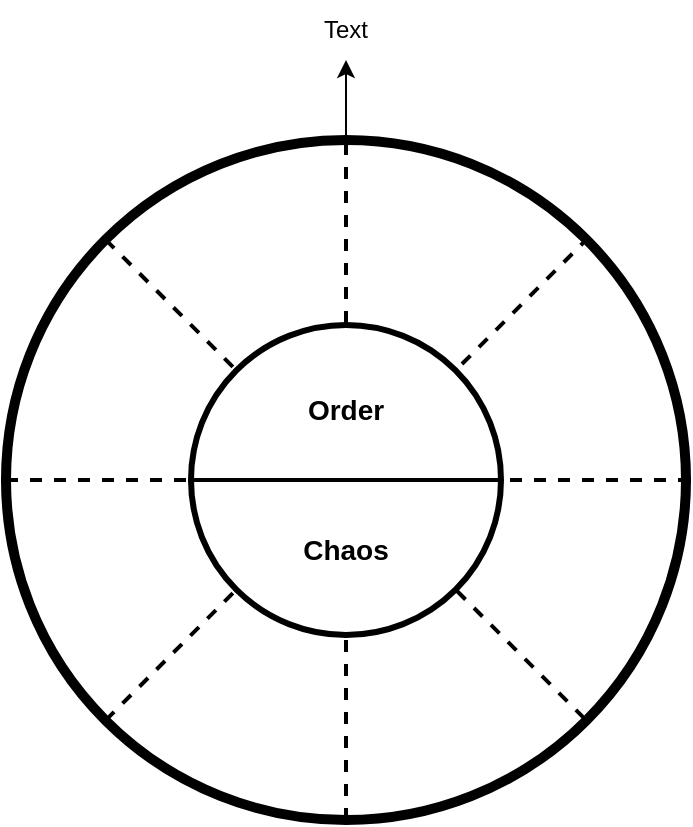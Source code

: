 <mxfile version="23.1.2" type="github">
  <diagram name="Page-1" id="F6FvMuk_GGfBqWFGp6J_">
    <mxGraphModel dx="409" dy="218" grid="1" gridSize="10" guides="1" tooltips="1" connect="1" arrows="1" fold="1" page="1" pageScale="1" pageWidth="850" pageHeight="1100" math="0" shadow="0">
      <root>
        <mxCell id="0" />
        <mxCell id="1" parent="0" />
        <mxCell id="w_lx0QqISuTyVwa-e9GD-1" value="" style="ellipse;whiteSpace=wrap;html=1;aspect=fixed;strokeWidth=5;" vertex="1" parent="1">
          <mxGeometry x="255" y="380" width="340" height="340" as="geometry" />
        </mxCell>
        <mxCell id="w_lx0QqISuTyVwa-e9GD-21" value="" style="endArrow=none;html=1;rounded=0;entryX=0.5;entryY=0;entryDx=0;entryDy=0;exitX=0.5;exitY=1;exitDx=0;exitDy=0;dashed=1;strokeWidth=2;" edge="1" parent="1" source="w_lx0QqISuTyVwa-e9GD-25" target="w_lx0QqISuTyVwa-e9GD-1">
          <mxGeometry width="50" height="50" relative="1" as="geometry">
            <mxPoint x="445" y="630" as="sourcePoint" />
            <mxPoint x="495" y="580" as="targetPoint" />
          </mxGeometry>
        </mxCell>
        <mxCell id="w_lx0QqISuTyVwa-e9GD-22" value="" style="endArrow=none;html=1;rounded=0;entryX=1;entryY=0.5;entryDx=0;entryDy=0;exitX=0;exitY=0.5;exitDx=0;exitDy=0;dashed=1;strokeWidth=2;" edge="1" parent="1" source="w_lx0QqISuTyVwa-e9GD-1" target="w_lx0QqISuTyVwa-e9GD-1">
          <mxGeometry width="50" height="50" relative="1" as="geometry">
            <mxPoint x="435" y="730" as="sourcePoint" />
            <mxPoint x="435" y="390" as="targetPoint" />
          </mxGeometry>
        </mxCell>
        <mxCell id="w_lx0QqISuTyVwa-e9GD-23" value="" style="endArrow=none;html=1;rounded=0;entryX=1;entryY=0;entryDx=0;entryDy=0;exitX=0;exitY=1;exitDx=0;exitDy=0;dashed=1;strokeWidth=2;" edge="1" parent="1" source="w_lx0QqISuTyVwa-e9GD-1" target="w_lx0QqISuTyVwa-e9GD-1">
          <mxGeometry width="50" height="50" relative="1" as="geometry">
            <mxPoint x="265" y="560" as="sourcePoint" />
            <mxPoint x="605" y="560" as="targetPoint" />
          </mxGeometry>
        </mxCell>
        <mxCell id="w_lx0QqISuTyVwa-e9GD-24" value="" style="endArrow=none;html=1;rounded=0;entryX=1;entryY=1;entryDx=0;entryDy=0;exitX=0;exitY=0;exitDx=0;exitDy=0;dashed=1;strokeWidth=2;" edge="1" parent="1" source="w_lx0QqISuTyVwa-e9GD-25" target="w_lx0QqISuTyVwa-e9GD-1">
          <mxGeometry width="50" height="50" relative="1" as="geometry">
            <mxPoint x="315" y="680" as="sourcePoint" />
            <mxPoint x="555" y="440" as="targetPoint" />
          </mxGeometry>
        </mxCell>
        <mxCell id="w_lx0QqISuTyVwa-e9GD-26" value="" style="endArrow=none;html=1;rounded=0;entryX=0.5;entryY=0;entryDx=0;entryDy=0;exitX=0.5;exitY=1;exitDx=0;exitDy=0;dashed=1;strokeWidth=2;" edge="1" parent="1" source="w_lx0QqISuTyVwa-e9GD-1" target="w_lx0QqISuTyVwa-e9GD-25">
          <mxGeometry width="50" height="50" relative="1" as="geometry">
            <mxPoint x="425" y="720" as="sourcePoint" />
            <mxPoint x="425" y="380" as="targetPoint" />
          </mxGeometry>
        </mxCell>
        <mxCell id="w_lx0QqISuTyVwa-e9GD-27" value="" style="endArrow=none;html=1;rounded=0;entryX=1;entryY=1;entryDx=0;entryDy=0;exitX=0;exitY=0;exitDx=0;exitDy=0;dashed=1;strokeWidth=2;" edge="1" parent="1" source="w_lx0QqISuTyVwa-e9GD-1" target="w_lx0QqISuTyVwa-e9GD-25">
          <mxGeometry width="50" height="50" relative="1" as="geometry">
            <mxPoint x="305" y="430" as="sourcePoint" />
            <mxPoint x="545" y="670" as="targetPoint" />
          </mxGeometry>
        </mxCell>
        <mxCell id="w_lx0QqISuTyVwa-e9GD-25" value="" style="ellipse;whiteSpace=wrap;html=1;aspect=fixed;strokeWidth=3;" vertex="1" parent="1">
          <mxGeometry x="347.5" y="472.5" width="155" height="155" as="geometry" />
        </mxCell>
        <mxCell id="w_lx0QqISuTyVwa-e9GD-28" value="" style="endArrow=none;html=1;rounded=0;exitX=0;exitY=0.5;exitDx=0;exitDy=0;entryX=1;entryY=0.5;entryDx=0;entryDy=0;strokeWidth=2;" edge="1" parent="1" source="w_lx0QqISuTyVwa-e9GD-25" target="w_lx0QqISuTyVwa-e9GD-25">
          <mxGeometry width="50" height="50" relative="1" as="geometry">
            <mxPoint x="475" y="570" as="sourcePoint" />
            <mxPoint x="525" y="520" as="targetPoint" />
          </mxGeometry>
        </mxCell>
        <mxCell id="w_lx0QqISuTyVwa-e9GD-31" value="&lt;font style=&quot;font-size: 14px;&quot;&gt;&lt;b&gt;Order&lt;/b&gt;&lt;/font&gt;" style="text;html=1;strokeColor=none;fillColor=none;align=center;verticalAlign=middle;whiteSpace=wrap;rounded=0;" vertex="1" parent="1">
          <mxGeometry x="395" y="500" width="60" height="30" as="geometry" />
        </mxCell>
        <mxCell id="w_lx0QqISuTyVwa-e9GD-32" value="&lt;font style=&quot;font-size: 14px;&quot;&gt;&lt;b&gt;Chaos&lt;/b&gt;&lt;/font&gt;" style="text;html=1;strokeColor=none;fillColor=none;align=center;verticalAlign=middle;whiteSpace=wrap;rounded=0;" vertex="1" parent="1">
          <mxGeometry x="395" y="570" width="60" height="30" as="geometry" />
        </mxCell>
        <mxCell id="w_lx0QqISuTyVwa-e9GD-44" value="Text" style="text;html=1;strokeColor=none;fillColor=none;align=center;verticalAlign=middle;whiteSpace=wrap;rounded=0;" vertex="1" parent="1">
          <mxGeometry x="395" y="310" width="60" height="30" as="geometry" />
        </mxCell>
        <mxCell id="w_lx0QqISuTyVwa-e9GD-50" value="" style="endArrow=classic;html=1;rounded=0;entryX=0.5;entryY=1;entryDx=0;entryDy=0;exitX=0.5;exitY=0;exitDx=0;exitDy=0;" edge="1" parent="1" source="w_lx0QqISuTyVwa-e9GD-1" target="w_lx0QqISuTyVwa-e9GD-44">
          <mxGeometry width="50" height="50" relative="1" as="geometry">
            <mxPoint x="425" y="410" as="sourcePoint" />
            <mxPoint x="475" y="360" as="targetPoint" />
            <Array as="points">
              <mxPoint x="425" y="350" />
            </Array>
          </mxGeometry>
        </mxCell>
      </root>
    </mxGraphModel>
  </diagram>
</mxfile>
